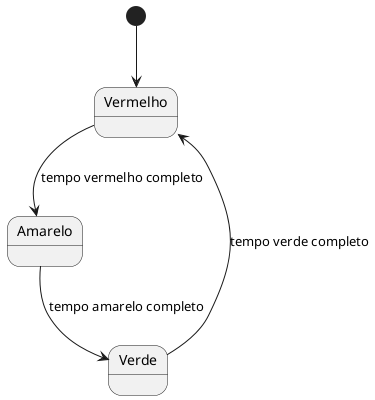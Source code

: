 @startuml
[*] --> Vermelho
Vermelho --> Amarelo : tempo vermelho completo
Amarelo --> Verde : tempo amarelo completo
Verde --> Vermelho : tempo verde completo
@enduml
